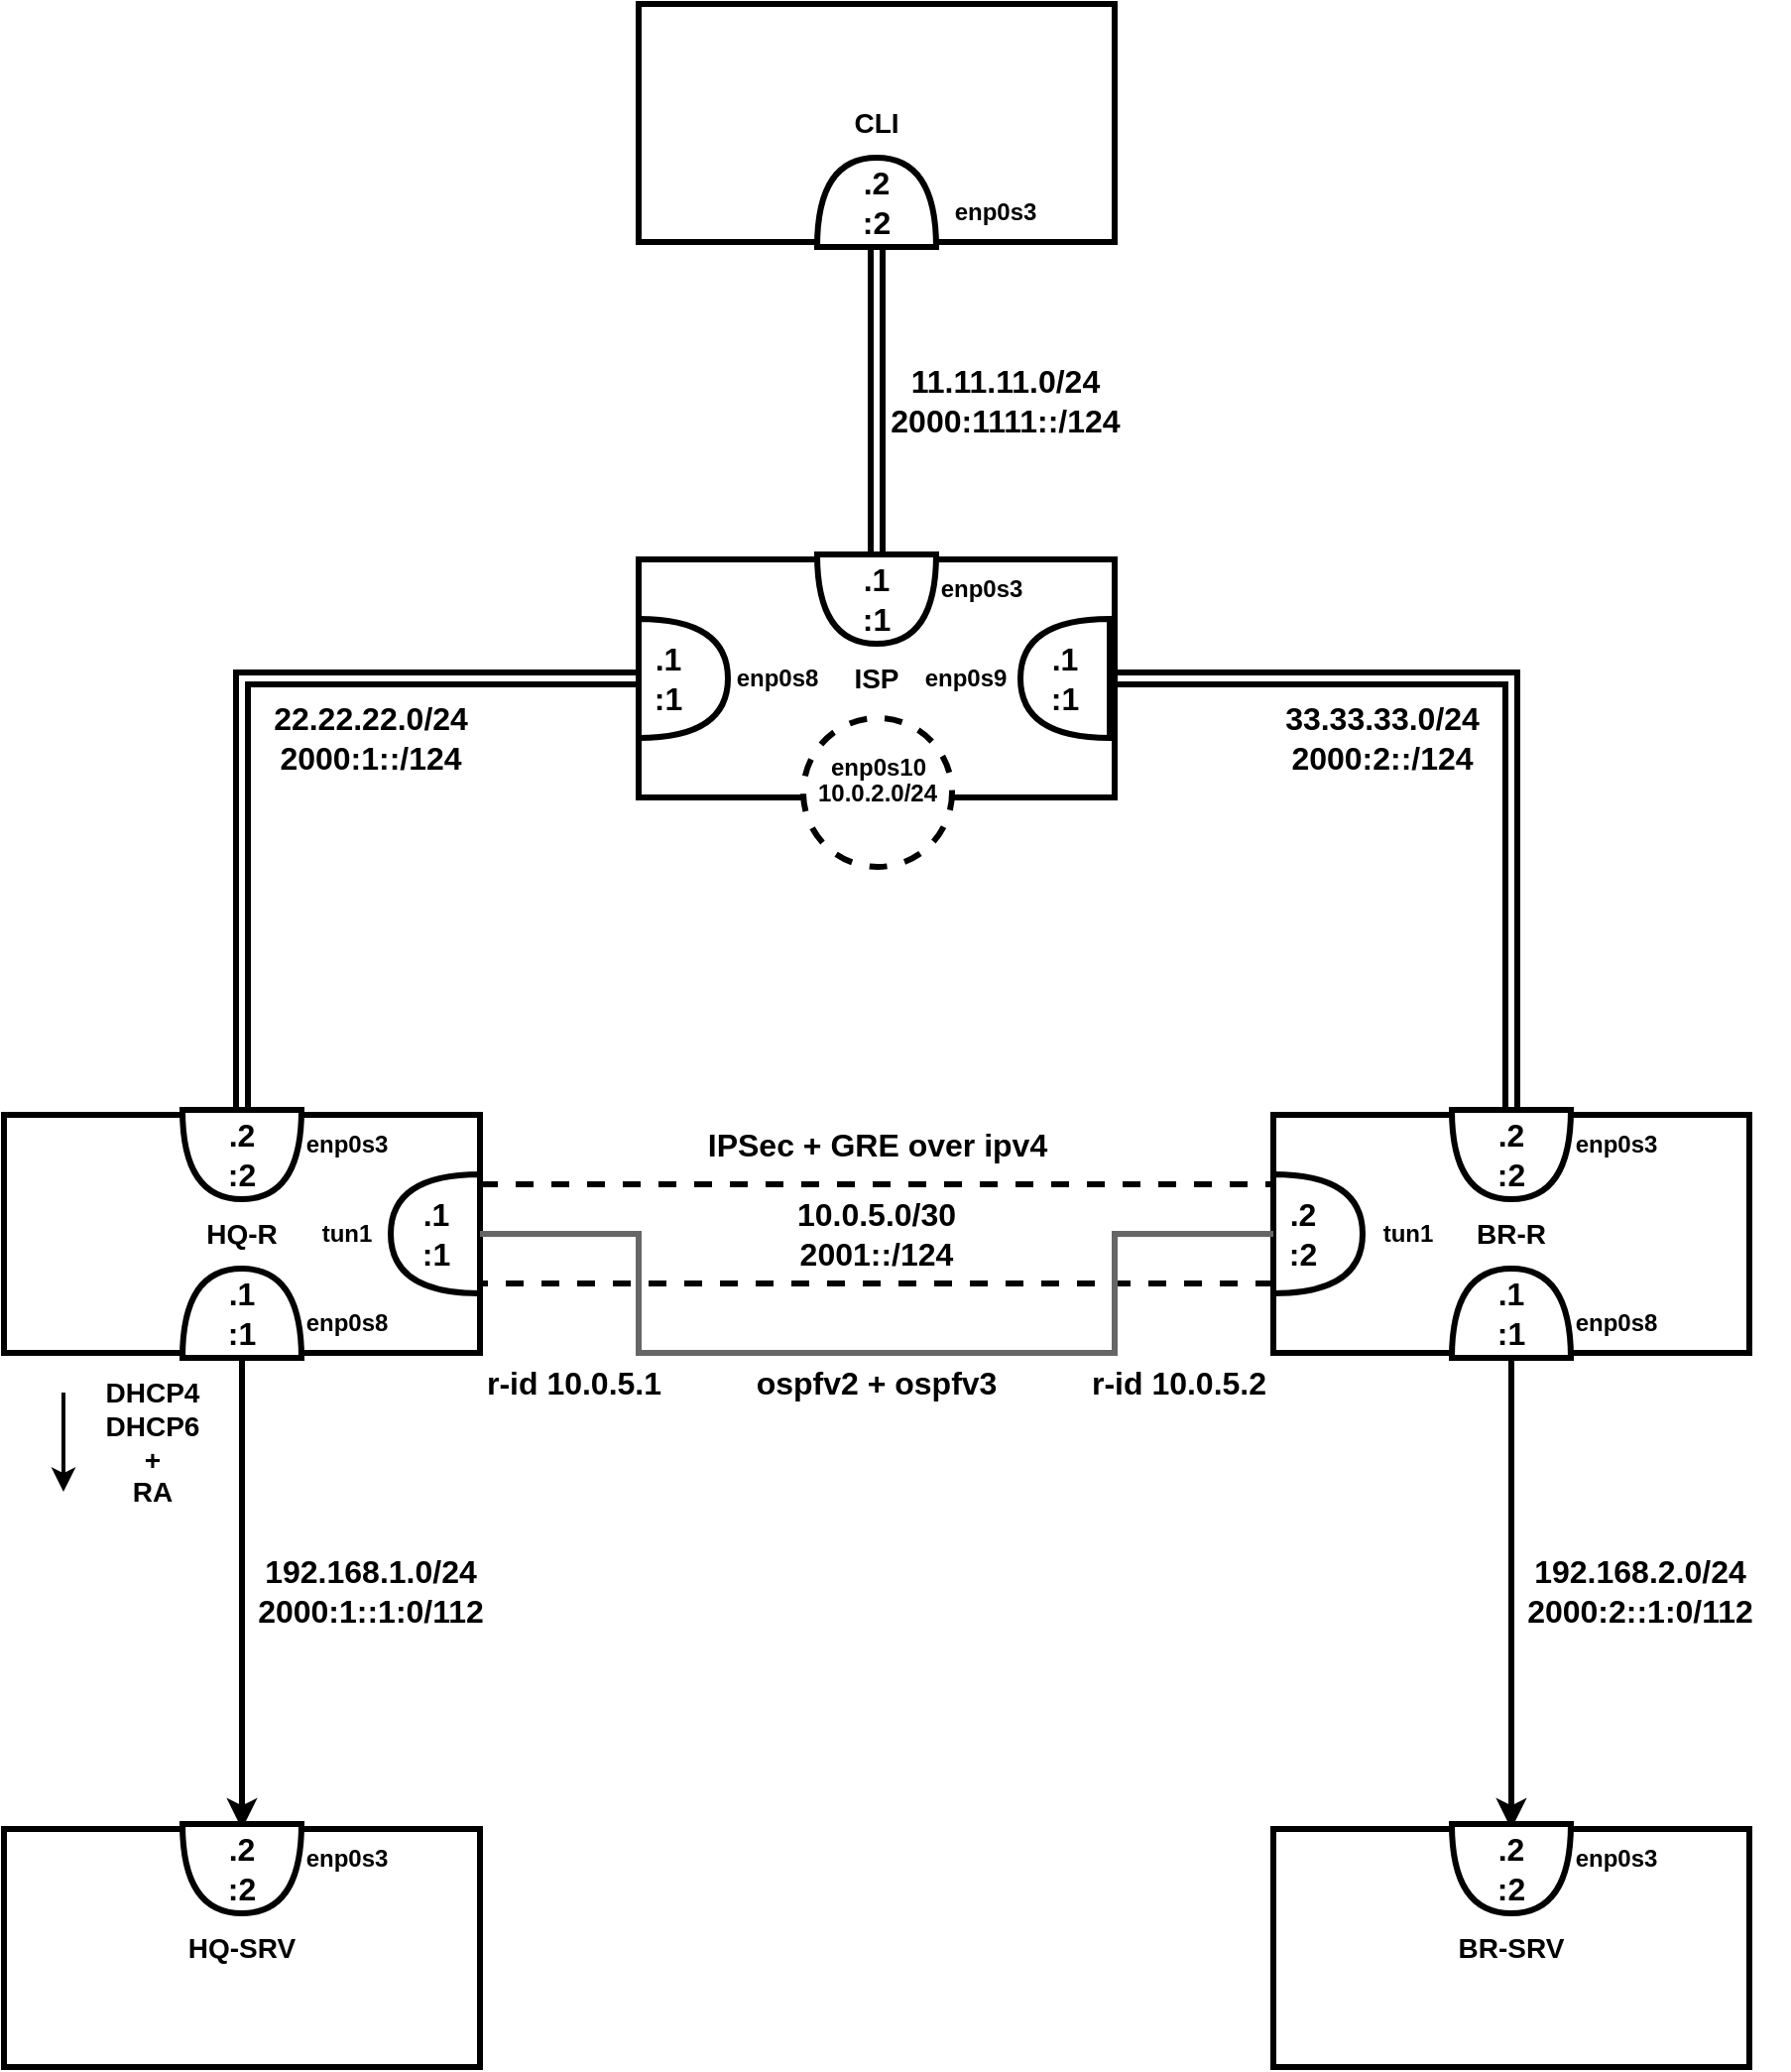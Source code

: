 <mxfile version="22.0.2" type="device">
  <diagram name="Page-1" id="tDQPC07DHxVJwhoF5Cgd">
    <mxGraphModel dx="1418" dy="828" grid="1" gridSize="10" guides="1" tooltips="1" connect="1" arrows="1" fold="1" page="1" pageScale="1" pageWidth="1200" pageHeight="1200" math="0" shadow="0">
      <root>
        <mxCell id="0" />
        <mxCell id="1" parent="0" />
        <mxCell id="YNdgiMxRowiNRwup1wCQ-7" style="edgeStyle=orthogonalEdgeStyle;rounded=0;orthogonalLoop=1;jettySize=auto;html=1;entryX=0.5;entryY=0;entryDx=0;entryDy=0;strokeWidth=3;shape=link;" parent="1" source="YNdgiMxRowiNRwup1wCQ-1" target="YNdgiMxRowiNRwup1wCQ-2" edge="1">
          <mxGeometry relative="1" as="geometry">
            <Array as="points">
              <mxPoint x="280" y="420" />
            </Array>
          </mxGeometry>
        </mxCell>
        <mxCell id="YNdgiMxRowiNRwup1wCQ-8" style="edgeStyle=orthogonalEdgeStyle;rounded=0;orthogonalLoop=1;jettySize=auto;html=1;entryX=0.5;entryY=0;entryDx=0;entryDy=0;strokeWidth=3;shape=link;" parent="1" source="YNdgiMxRowiNRwup1wCQ-1" target="YNdgiMxRowiNRwup1wCQ-3" edge="1">
          <mxGeometry relative="1" as="geometry">
            <Array as="points">
              <mxPoint x="920" y="420" />
            </Array>
          </mxGeometry>
        </mxCell>
        <mxCell id="YNdgiMxRowiNRwup1wCQ-1" value="&lt;font style=&quot;font-size: 14px;&quot;&gt;&lt;b&gt;ISP&lt;/b&gt;&lt;/font&gt;" style="rounded=0;whiteSpace=wrap;html=1;strokeWidth=3;" parent="1" vertex="1">
          <mxGeometry x="480" y="360" width="240" height="120" as="geometry" />
        </mxCell>
        <mxCell id="YNdgiMxRowiNRwup1wCQ-9" style="edgeStyle=orthogonalEdgeStyle;rounded=0;orthogonalLoop=1;jettySize=auto;html=1;entryX=0.5;entryY=0;entryDx=0;entryDy=0;strokeWidth=3;" parent="1" source="YNdgiMxRowiNRwup1wCQ-2" target="YNdgiMxRowiNRwup1wCQ-5" edge="1">
          <mxGeometry relative="1" as="geometry" />
        </mxCell>
        <mxCell id="YNdgiMxRowiNRwup1wCQ-2" value="&lt;span style=&quot;font-size: 14px;&quot;&gt;&lt;b&gt;HQ-R&lt;/b&gt;&lt;/span&gt;" style="rounded=0;whiteSpace=wrap;html=1;strokeWidth=3;" parent="1" vertex="1">
          <mxGeometry x="160" y="640" width="240" height="120" as="geometry" />
        </mxCell>
        <mxCell id="YNdgiMxRowiNRwup1wCQ-12" style="edgeStyle=orthogonalEdgeStyle;rounded=0;orthogonalLoop=1;jettySize=auto;html=1;entryX=0.5;entryY=0;entryDx=0;entryDy=0;strokeWidth=3;" parent="1" source="YNdgiMxRowiNRwup1wCQ-3" target="YNdgiMxRowiNRwup1wCQ-6" edge="1">
          <mxGeometry relative="1" as="geometry" />
        </mxCell>
        <mxCell id="YNdgiMxRowiNRwup1wCQ-3" value="&lt;span style=&quot;font-size: 14px;&quot;&gt;&lt;b&gt;BR-R&lt;/b&gt;&lt;/span&gt;" style="rounded=0;whiteSpace=wrap;html=1;strokeWidth=3;" parent="1" vertex="1">
          <mxGeometry x="800" y="640" width="240" height="120" as="geometry" />
        </mxCell>
        <mxCell id="YNdgiMxRowiNRwup1wCQ-11" style="edgeStyle=orthogonalEdgeStyle;rounded=0;orthogonalLoop=1;jettySize=auto;html=1;entryX=0.5;entryY=0;entryDx=0;entryDy=0;strokeWidth=3;shape=link;" parent="1" source="YNdgiMxRowiNRwup1wCQ-4" target="YNdgiMxRowiNRwup1wCQ-1" edge="1">
          <mxGeometry relative="1" as="geometry" />
        </mxCell>
        <mxCell id="YNdgiMxRowiNRwup1wCQ-4" value="&lt;font style=&quot;font-size: 14px;&quot;&gt;&lt;b&gt;CLI&lt;/b&gt;&lt;/font&gt;" style="rounded=0;whiteSpace=wrap;html=1;strokeWidth=3;" parent="1" vertex="1">
          <mxGeometry x="480" y="80" width="240" height="120" as="geometry" />
        </mxCell>
        <mxCell id="YNdgiMxRowiNRwup1wCQ-5" value="&lt;font style=&quot;font-size: 14px;&quot;&gt;&lt;b&gt;HQ-SRV&lt;/b&gt;&lt;/font&gt;" style="rounded=0;whiteSpace=wrap;html=1;strokeWidth=3;" parent="1" vertex="1">
          <mxGeometry x="160" y="1000" width="240" height="120" as="geometry" />
        </mxCell>
        <mxCell id="YNdgiMxRowiNRwup1wCQ-6" value="&lt;font style=&quot;font-size: 14px;&quot;&gt;&lt;b&gt;BR-SRV&lt;/b&gt;&lt;/font&gt;" style="rounded=0;whiteSpace=wrap;html=1;strokeWidth=3;" parent="1" vertex="1">
          <mxGeometry x="800" y="1000" width="240" height="120" as="geometry" />
        </mxCell>
        <mxCell id="YNdgiMxRowiNRwup1wCQ-13" value="&lt;font size=&quot;1&quot; style=&quot;&quot;&gt;&lt;b style=&quot;font-size: 16px;&quot;&gt;192.168.1.0/24&lt;br&gt;2000:1::1:0/112&lt;br&gt;&lt;/b&gt;&lt;/font&gt;" style="text;html=1;strokeColor=none;fillColor=none;align=center;verticalAlign=middle;whiteSpace=wrap;rounded=0;" parent="1" vertex="1">
          <mxGeometry x="270" y="850" width="150" height="60" as="geometry" />
        </mxCell>
        <mxCell id="YNdgiMxRowiNRwup1wCQ-14" value="&lt;font size=&quot;1&quot; style=&quot;&quot;&gt;&lt;b style=&quot;font-size: 16px;&quot;&gt;192.168.2.0/24&lt;br&gt;&lt;/b&gt;&lt;/font&gt;&lt;b style=&quot;border-color: var(--border-color); font-size: 16px;&quot;&gt;2000:2::1:0/112&lt;/b&gt;&lt;font size=&quot;1&quot; style=&quot;&quot;&gt;&lt;b style=&quot;font-size: 16px;&quot;&gt;&lt;br&gt;&lt;/b&gt;&lt;/font&gt;" style="text;html=1;strokeColor=none;fillColor=none;align=center;verticalAlign=middle;whiteSpace=wrap;rounded=0;" parent="1" vertex="1">
          <mxGeometry x="910" y="850" width="150" height="60" as="geometry" />
        </mxCell>
        <mxCell id="YNdgiMxRowiNRwup1wCQ-15" value="&lt;span style=&quot;font-size: 16px;&quot;&gt;&lt;b&gt;22.22.22.0/24&lt;br&gt;2000:1::/124&lt;br&gt;&lt;/b&gt;&lt;/span&gt;" style="text;html=1;strokeColor=none;fillColor=none;align=center;verticalAlign=middle;whiteSpace=wrap;rounded=0;" parent="1" vertex="1">
          <mxGeometry x="270" y="420" width="150" height="60" as="geometry" />
        </mxCell>
        <mxCell id="YNdgiMxRowiNRwup1wCQ-16" value="&lt;span style=&quot;font-size: 16px;&quot;&gt;&lt;b&gt;33.33.33.0/24&lt;br&gt;2000:2::/124&lt;br&gt;&lt;/b&gt;&lt;/span&gt;" style="text;html=1;strokeColor=none;fillColor=none;align=center;verticalAlign=middle;whiteSpace=wrap;rounded=0;" parent="1" vertex="1">
          <mxGeometry x="780" y="420" width="150" height="60" as="geometry" />
        </mxCell>
        <mxCell id="YNdgiMxRowiNRwup1wCQ-17" value="" style="endArrow=classic;startArrow=classic;html=1;rounded=0;exitX=1;exitY=0.5;exitDx=0;exitDy=0;entryX=0;entryY=0.5;entryDx=0;entryDy=0;shape=link;strokeWidth=3;endSize=6;targetPerimeterSpacing=0;sourcePerimeterSpacing=0;startSize=6;width=48;dashed=1;" parent="1" source="YNdgiMxRowiNRwup1wCQ-2" target="YNdgiMxRowiNRwup1wCQ-3" edge="1">
          <mxGeometry width="50" height="50" relative="1" as="geometry">
            <mxPoint x="555" y="620" as="sourcePoint" />
            <mxPoint x="605" y="570" as="targetPoint" />
          </mxGeometry>
        </mxCell>
        <mxCell id="YNdgiMxRowiNRwup1wCQ-27" value="&lt;span style=&quot;font-size: 16px;&quot;&gt;&lt;b&gt;11.11.11.0/24&lt;br&gt;2000:1111::/124&lt;br&gt;&lt;/b&gt;&lt;/span&gt;" style="text;html=1;strokeColor=none;fillColor=none;align=center;verticalAlign=middle;whiteSpace=wrap;rounded=0;" parent="1" vertex="1">
          <mxGeometry x="590" y="250" width="150" height="60" as="geometry" />
        </mxCell>
        <mxCell id="0yEfnOatGUjBOBFQK73--1" value="&lt;b&gt;10.0.2.0/24&lt;/b&gt;" style="ellipse;whiteSpace=wrap;html=1;strokeWidth=3;dashed=1;" parent="1" vertex="1">
          <mxGeometry x="563" y="440" width="75" height="75" as="geometry" />
        </mxCell>
        <mxCell id="g_sTmzedYTujpbA-pb_F-2" value="" style="shape=or;whiteSpace=wrap;html=1;strokeWidth=3;" parent="1" vertex="1">
          <mxGeometry x="480" y="390" width="45" height="60" as="geometry" />
        </mxCell>
        <mxCell id="g_sTmzedYTujpbA-pb_F-3" value="" style="shape=or;whiteSpace=wrap;html=1;strokeWidth=3;rotation=-180;" parent="1" vertex="1">
          <mxGeometry x="672.5" y="390" width="45" height="60" as="geometry" />
        </mxCell>
        <mxCell id="g_sTmzedYTujpbA-pb_F-4" value="" style="shape=or;whiteSpace=wrap;html=1;strokeWidth=3;rotation=90;" parent="1" vertex="1">
          <mxGeometry x="577.5" y="350" width="45" height="60" as="geometry" />
        </mxCell>
        <mxCell id="g_sTmzedYTujpbA-pb_F-6" value="&lt;span style=&quot;font-size: 16px;&quot;&gt;&lt;b&gt;.1&lt;br&gt;:1&lt;br&gt;&lt;/b&gt;&lt;/span&gt;" style="text;html=1;strokeColor=none;fillColor=none;align=center;verticalAlign=middle;whiteSpace=wrap;rounded=0;" parent="1" vertex="1">
          <mxGeometry x="480" y="390" width="30" height="60" as="geometry" />
        </mxCell>
        <mxCell id="g_sTmzedYTujpbA-pb_F-7" value="&lt;span style=&quot;font-size: 16px;&quot;&gt;&lt;b&gt;.1&lt;br&gt;:1&lt;br&gt;&lt;/b&gt;&lt;/span&gt;" style="text;html=1;strokeColor=none;fillColor=none;align=center;verticalAlign=middle;whiteSpace=wrap;rounded=0;" parent="1" vertex="1">
          <mxGeometry x="680" y="390" width="30" height="60" as="geometry" />
        </mxCell>
        <mxCell id="g_sTmzedYTujpbA-pb_F-8" value="&lt;span style=&quot;font-size: 16px;&quot;&gt;&lt;b&gt;.1&lt;br&gt;:1&lt;br&gt;&lt;/b&gt;&lt;/span&gt;" style="text;html=1;strokeColor=none;fillColor=none;align=center;verticalAlign=middle;whiteSpace=wrap;rounded=0;" parent="1" vertex="1">
          <mxGeometry x="585" y="365" width="30" height="30" as="geometry" />
        </mxCell>
        <mxCell id="g_sTmzedYTujpbA-pb_F-9" value="" style="shape=or;whiteSpace=wrap;html=1;strokeWidth=3;rotation=-90;" parent="1" vertex="1">
          <mxGeometry x="577.5" y="150" width="45" height="60" as="geometry" />
        </mxCell>
        <mxCell id="g_sTmzedYTujpbA-pb_F-10" value="&lt;span style=&quot;font-size: 16px;&quot;&gt;&lt;b&gt;.2&lt;br&gt;:2&lt;br&gt;&lt;/b&gt;&lt;/span&gt;" style="text;html=1;strokeColor=none;fillColor=none;align=center;verticalAlign=middle;whiteSpace=wrap;rounded=0;" parent="1" vertex="1">
          <mxGeometry x="585" y="165" width="30" height="30" as="geometry" />
        </mxCell>
        <mxCell id="g_sTmzedYTujpbA-pb_F-12" value="" style="shape=or;whiteSpace=wrap;html=1;strokeWidth=3;rotation=90;" parent="1" vertex="1">
          <mxGeometry x="257.5" y="630" width="45" height="60" as="geometry" />
        </mxCell>
        <mxCell id="g_sTmzedYTujpbA-pb_F-13" value="" style="shape=or;whiteSpace=wrap;html=1;strokeWidth=3;rotation=-90;" parent="1" vertex="1">
          <mxGeometry x="257.5" y="710" width="45" height="60" as="geometry" />
        </mxCell>
        <mxCell id="g_sTmzedYTujpbA-pb_F-14" value="" style="shape=or;whiteSpace=wrap;html=1;strokeWidth=3;rotation=90;" parent="1" vertex="1">
          <mxGeometry x="897.5" y="630" width="45" height="60" as="geometry" />
        </mxCell>
        <mxCell id="g_sTmzedYTujpbA-pb_F-15" value="" style="shape=or;whiteSpace=wrap;html=1;strokeWidth=3;rotation=-90;" parent="1" vertex="1">
          <mxGeometry x="897.5" y="710" width="45" height="60" as="geometry" />
        </mxCell>
        <mxCell id="g_sTmzedYTujpbA-pb_F-16" value="&lt;span style=&quot;font-size: 16px;&quot;&gt;&lt;b&gt;.2&lt;br&gt;:2&lt;br&gt;&lt;/b&gt;&lt;/span&gt;" style="text;html=1;strokeColor=none;fillColor=none;align=center;verticalAlign=middle;whiteSpace=wrap;rounded=0;" parent="1" vertex="1">
          <mxGeometry x="265" y="645" width="30" height="30" as="geometry" />
        </mxCell>
        <mxCell id="g_sTmzedYTujpbA-pb_F-17" value="&lt;span style=&quot;font-size: 16px;&quot;&gt;&lt;b&gt;.2&lt;br&gt;:2&lt;br&gt;&lt;/b&gt;&lt;/span&gt;" style="text;html=1;strokeColor=none;fillColor=none;align=center;verticalAlign=middle;whiteSpace=wrap;rounded=0;" parent="1" vertex="1">
          <mxGeometry x="905" y="645" width="30" height="30" as="geometry" />
        </mxCell>
        <mxCell id="g_sTmzedYTujpbA-pb_F-18" value="&lt;span style=&quot;font-size: 16px;&quot;&gt;&lt;b&gt;.1&lt;br&gt;:1&lt;br&gt;&lt;/b&gt;&lt;/span&gt;" style="text;html=1;strokeColor=none;fillColor=none;align=center;verticalAlign=middle;whiteSpace=wrap;rounded=0;" parent="1" vertex="1">
          <mxGeometry x="265" y="710" width="30" height="60" as="geometry" />
        </mxCell>
        <mxCell id="g_sTmzedYTujpbA-pb_F-19" value="&lt;span style=&quot;font-size: 16px;&quot;&gt;&lt;b&gt;.1&lt;br&gt;:1&lt;br&gt;&lt;/b&gt;&lt;/span&gt;" style="text;html=1;strokeColor=none;fillColor=none;align=center;verticalAlign=middle;whiteSpace=wrap;rounded=0;" parent="1" vertex="1">
          <mxGeometry x="905" y="710" width="30" height="60" as="geometry" />
        </mxCell>
        <mxCell id="g_sTmzedYTujpbA-pb_F-20" value="" style="shape=or;whiteSpace=wrap;html=1;strokeWidth=3;rotation=90;" parent="1" vertex="1">
          <mxGeometry x="257.5" y="990" width="45" height="60" as="geometry" />
        </mxCell>
        <mxCell id="g_sTmzedYTujpbA-pb_F-21" value="&lt;span style=&quot;font-size: 16px;&quot;&gt;&lt;b&gt;.2&lt;br&gt;:2&lt;br&gt;&lt;/b&gt;&lt;/span&gt;" style="text;html=1;strokeColor=none;fillColor=none;align=center;verticalAlign=middle;whiteSpace=wrap;rounded=0;" parent="1" vertex="1">
          <mxGeometry x="265" y="1005" width="30" height="30" as="geometry" />
        </mxCell>
        <mxCell id="g_sTmzedYTujpbA-pb_F-22" value="" style="shape=or;whiteSpace=wrap;html=1;strokeWidth=3;rotation=90;" parent="1" vertex="1">
          <mxGeometry x="897.5" y="990" width="45" height="60" as="geometry" />
        </mxCell>
        <mxCell id="g_sTmzedYTujpbA-pb_F-23" value="&lt;span style=&quot;font-size: 16px;&quot;&gt;&lt;b&gt;.2&lt;br&gt;:2&lt;br&gt;&lt;/b&gt;&lt;/span&gt;" style="text;html=1;strokeColor=none;fillColor=none;align=center;verticalAlign=middle;whiteSpace=wrap;rounded=0;" parent="1" vertex="1">
          <mxGeometry x="905" y="1005" width="30" height="30" as="geometry" />
        </mxCell>
        <mxCell id="g_sTmzedYTujpbA-pb_F-24" value="" style="shape=or;whiteSpace=wrap;html=1;strokeWidth=3;" parent="1" vertex="1">
          <mxGeometry x="800" y="670" width="45" height="60" as="geometry" />
        </mxCell>
        <mxCell id="g_sTmzedYTujpbA-pb_F-25" value="" style="shape=or;whiteSpace=wrap;html=1;strokeWidth=3;rotation=-180;" parent="1" vertex="1">
          <mxGeometry x="355" y="670" width="45" height="60" as="geometry" />
        </mxCell>
        <mxCell id="g_sTmzedYTujpbA-pb_F-26" value="&lt;span style=&quot;font-size: 16px;&quot;&gt;&lt;b&gt;.1&lt;br&gt;:1&lt;br&gt;&lt;/b&gt;&lt;/span&gt;" style="text;html=1;strokeColor=none;fillColor=none;align=center;verticalAlign=middle;whiteSpace=wrap;rounded=0;" parent="1" vertex="1">
          <mxGeometry x="362.5" y="670" width="30" height="60" as="geometry" />
        </mxCell>
        <mxCell id="g_sTmzedYTujpbA-pb_F-27" value="&lt;span style=&quot;font-size: 16px;&quot;&gt;&lt;b&gt;.2&lt;br&gt;:2&lt;br&gt;&lt;/b&gt;&lt;/span&gt;" style="text;html=1;strokeColor=none;fillColor=none;align=center;verticalAlign=middle;whiteSpace=wrap;rounded=0;" parent="1" vertex="1">
          <mxGeometry x="800" y="685" width="30" height="30" as="geometry" />
        </mxCell>
        <mxCell id="g_sTmzedYTujpbA-pb_F-30" value="&lt;b style=&quot;border-color: var(--border-color);&quot;&gt;enp0s10&lt;/b&gt;" style="text;html=1;strokeColor=none;fillColor=none;align=center;verticalAlign=middle;whiteSpace=wrap;rounded=0;" parent="1" vertex="1">
          <mxGeometry x="570.5" y="450" width="60" height="30" as="geometry" />
        </mxCell>
        <mxCell id="g_sTmzedYTujpbA-pb_F-31" value="&lt;b style=&quot;border-color: var(--border-color);&quot;&gt;enp0s8&lt;/b&gt;" style="text;html=1;strokeColor=none;fillColor=none;align=center;verticalAlign=middle;whiteSpace=wrap;rounded=0;" parent="1" vertex="1">
          <mxGeometry x="520" y="405" width="60" height="30" as="geometry" />
        </mxCell>
        <mxCell id="g_sTmzedYTujpbA-pb_F-32" value="&lt;b style=&quot;border-color: var(--border-color);&quot;&gt;enp0s9&lt;/b&gt;" style="text;html=1;strokeColor=none;fillColor=none;align=center;verticalAlign=middle;whiteSpace=wrap;rounded=0;" parent="1" vertex="1">
          <mxGeometry x="615" y="405" width="60" height="30" as="geometry" />
        </mxCell>
        <mxCell id="g_sTmzedYTujpbA-pb_F-33" value="&lt;b style=&quot;border-color: var(--border-color);&quot;&gt;enp0s3&lt;/b&gt;" style="text;html=1;strokeColor=none;fillColor=none;align=center;verticalAlign=middle;whiteSpace=wrap;rounded=0;" parent="1" vertex="1">
          <mxGeometry x="622.5" y="360" width="60" height="30" as="geometry" />
        </mxCell>
        <mxCell id="g_sTmzedYTujpbA-pb_F-35" value="&lt;b style=&quot;border-color: var(--border-color);&quot;&gt;enp0s3&lt;/b&gt;" style="text;html=1;strokeColor=none;fillColor=none;align=center;verticalAlign=middle;whiteSpace=wrap;rounded=0;" parent="1" vertex="1">
          <mxGeometry x="630" y="170" width="60" height="30" as="geometry" />
        </mxCell>
        <mxCell id="g_sTmzedYTujpbA-pb_F-36" value="&lt;b style=&quot;border-color: var(--border-color);&quot;&gt;enp0s3&lt;/b&gt;" style="text;html=1;strokeColor=none;fillColor=none;align=center;verticalAlign=middle;whiteSpace=wrap;rounded=0;" parent="1" vertex="1">
          <mxGeometry x="302.5" y="640" width="60" height="30" as="geometry" />
        </mxCell>
        <mxCell id="g_sTmzedYTujpbA-pb_F-37" value="&lt;b style=&quot;border-color: var(--border-color);&quot;&gt;enp0s8&lt;/b&gt;" style="text;html=1;strokeColor=none;fillColor=none;align=center;verticalAlign=middle;whiteSpace=wrap;rounded=0;" parent="1" vertex="1">
          <mxGeometry x="302.5" y="730" width="60" height="30" as="geometry" />
        </mxCell>
        <mxCell id="g_sTmzedYTujpbA-pb_F-38" value="&lt;b style=&quot;border-color: var(--border-color);&quot;&gt;enp0s3&lt;/b&gt;" style="text;html=1;strokeColor=none;fillColor=none;align=center;verticalAlign=middle;whiteSpace=wrap;rounded=0;" parent="1" vertex="1">
          <mxGeometry x="942.5" y="640" width="60" height="30" as="geometry" />
        </mxCell>
        <mxCell id="g_sTmzedYTujpbA-pb_F-39" value="&lt;b style=&quot;border-color: var(--border-color);&quot;&gt;enp0s8&lt;/b&gt;" style="text;html=1;strokeColor=none;fillColor=none;align=center;verticalAlign=middle;whiteSpace=wrap;rounded=0;" parent="1" vertex="1">
          <mxGeometry x="942.5" y="730" width="60" height="30" as="geometry" />
        </mxCell>
        <mxCell id="g_sTmzedYTujpbA-pb_F-40" value="&lt;b style=&quot;border-color: var(--border-color);&quot;&gt;enp0s3&lt;/b&gt;" style="text;html=1;strokeColor=none;fillColor=none;align=center;verticalAlign=middle;whiteSpace=wrap;rounded=0;" parent="1" vertex="1">
          <mxGeometry x="302.5" y="1000" width="60" height="30" as="geometry" />
        </mxCell>
        <mxCell id="g_sTmzedYTujpbA-pb_F-41" value="&lt;b style=&quot;border-color: var(--border-color);&quot;&gt;enp0s3&lt;/b&gt;" style="text;html=1;strokeColor=none;fillColor=none;align=center;verticalAlign=middle;whiteSpace=wrap;rounded=0;" parent="1" vertex="1">
          <mxGeometry x="942.5" y="1000" width="60" height="30" as="geometry" />
        </mxCell>
        <mxCell id="g_sTmzedYTujpbA-pb_F-42" value="&lt;b style=&quot;border-color: var(--border-color);&quot;&gt;tun1&lt;/b&gt;" style="text;html=1;strokeColor=none;fillColor=none;align=center;verticalAlign=middle;whiteSpace=wrap;rounded=0;" parent="1" vertex="1">
          <mxGeometry x="837.5" y="685" width="60" height="30" as="geometry" />
        </mxCell>
        <mxCell id="g_sTmzedYTujpbA-pb_F-43" value="&lt;b style=&quot;border-color: var(--border-color);&quot;&gt;tun1&lt;/b&gt;" style="text;html=1;strokeColor=none;fillColor=none;align=center;verticalAlign=middle;whiteSpace=wrap;rounded=0;" parent="1" vertex="1">
          <mxGeometry x="302.5" y="685" width="60" height="30" as="geometry" />
        </mxCell>
        <mxCell id="LXvlTEwCaF4DiZAtv0i_-1" value="&lt;font style=&quot;font-size: 16px;&quot;&gt;&lt;b&gt;IPSec + GRE over ipv4&lt;/b&gt;&lt;/font&gt;" style="text;html=1;strokeColor=none;fillColor=none;align=center;verticalAlign=middle;whiteSpace=wrap;rounded=0;" parent="1" vertex="1">
          <mxGeometry x="482.5" y="640" width="235" height="30" as="geometry" />
        </mxCell>
        <mxCell id="LXvlTEwCaF4DiZAtv0i_-3" value="&lt;font style=&quot;font-size: 16px;&quot;&gt;&lt;b&gt;10.0.5.0/30&lt;br&gt;2001::/124&lt;br&gt;&lt;/b&gt;&lt;/font&gt;" style="text;html=1;strokeColor=none;fillColor=none;align=center;verticalAlign=middle;whiteSpace=wrap;rounded=0;" parent="1" vertex="1">
          <mxGeometry x="555" y="685" width="90" height="30" as="geometry" />
        </mxCell>
        <mxCell id="LXvlTEwCaF4DiZAtv0i_-5" value="" style="endArrow=none;html=1;rounded=0;exitX=0;exitY=0.5;exitDx=0;exitDy=0;exitPerimeter=0;entryX=0;entryY=0.5;entryDx=0;entryDy=0;strokeWidth=3;fillColor=#f5f5f5;strokeColor=#666666;" parent="1" source="g_sTmzedYTujpbA-pb_F-25" target="g_sTmzedYTujpbA-pb_F-27" edge="1">
          <mxGeometry width="50" height="50" relative="1" as="geometry">
            <mxPoint x="530" y="820" as="sourcePoint" />
            <mxPoint x="580" y="770" as="targetPoint" />
            <Array as="points">
              <mxPoint x="480" y="700" />
              <mxPoint x="480" y="760" />
              <mxPoint x="600" y="760" />
              <mxPoint x="720" y="760" />
              <mxPoint x="720" y="700" />
            </Array>
          </mxGeometry>
        </mxCell>
        <mxCell id="LXvlTEwCaF4DiZAtv0i_-6" value="&lt;font style=&quot;font-size: 16px;&quot;&gt;&lt;b&gt;ospfv2 + ospfv3&lt;/b&gt;&lt;/font&gt;" style="text;html=1;strokeColor=none;fillColor=none;align=center;verticalAlign=middle;whiteSpace=wrap;rounded=0;" parent="1" vertex="1">
          <mxGeometry x="525" y="760" width="150" height="30" as="geometry" />
        </mxCell>
        <mxCell id="LXvlTEwCaF4DiZAtv0i_-7" value="&lt;font style=&quot;font-size: 16px;&quot;&gt;&lt;b&gt;r-id 10.0.5.1&lt;/b&gt;&lt;/font&gt;" style="text;html=1;strokeColor=none;fillColor=none;align=center;verticalAlign=middle;whiteSpace=wrap;rounded=0;" parent="1" vertex="1">
          <mxGeometry x="400" y="760" width="95" height="30" as="geometry" />
        </mxCell>
        <mxCell id="LXvlTEwCaF4DiZAtv0i_-8" value="&lt;font style=&quot;font-size: 16px;&quot;&gt;&lt;b&gt;r-id 10.0.5.2&lt;/b&gt;&lt;/font&gt;" style="text;html=1;strokeColor=none;fillColor=none;align=center;verticalAlign=middle;whiteSpace=wrap;rounded=0;" parent="1" vertex="1">
          <mxGeometry x="705" y="760" width="95" height="30" as="geometry" />
        </mxCell>
        <mxCell id="u71Q9lkVAsnaHdZebVXk-1" value="&lt;b style=&quot;font-size: 14px;&quot;&gt;&lt;span style=&quot;&quot;&gt;DHCP4&lt;br&gt;DHCP6&lt;br&gt;&lt;/span&gt;+&lt;br&gt;RA&lt;/b&gt;" style="text;html=1;strokeColor=none;fillColor=none;align=center;verticalAlign=middle;whiteSpace=wrap;rounded=0;" parent="1" vertex="1">
          <mxGeometry x="205" y="770" width="60" height="70" as="geometry" />
        </mxCell>
        <mxCell id="u71Q9lkVAsnaHdZebVXk-2" value="" style="endArrow=classic;html=1;rounded=0;strokeWidth=2;" parent="1" edge="1">
          <mxGeometry width="50" height="50" relative="1" as="geometry">
            <mxPoint x="190" y="780" as="sourcePoint" />
            <mxPoint x="190" y="830" as="targetPoint" />
          </mxGeometry>
        </mxCell>
      </root>
    </mxGraphModel>
  </diagram>
</mxfile>
